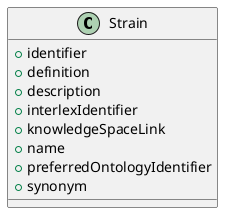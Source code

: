 @startuml
class Strain {
+identifier
+definition
+description
+interlexIdentifier
+knowledgeSpaceLink
+name
+preferredOntologyIdentifier
+synonym

}

@enduml